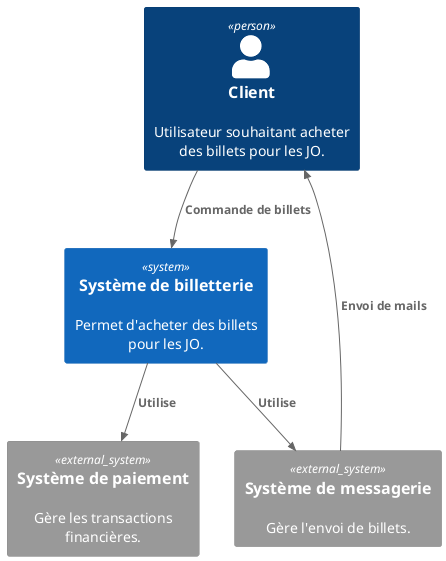 @startuml

!include <C4/C4_Context>

Person(client, "Client", "Utilisateur souhaitant acheter des billets pour les JO.")
System(billetterie, "Système de billetterie", "Permet d'acheter des billets pour les JO.")
System_Ext(mail, "Système de messagerie", "Gère l'envoi de billets.")
System_Ext(paiement, "Système de paiement", "Gère les transactions financières.")

Rel(client, billetterie, "Commande de billets")
Rel(billetterie, mail, "Utilise")
Rel(billetterie, paiement, "Utilise")
Rel(mail, client, "Envoi de mails")

@enduml

